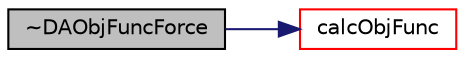 digraph "~DAObjFuncForce"
{
  bgcolor="transparent";
  edge [fontname="Helvetica",fontsize="10",labelfontname="Helvetica",labelfontsize="10"];
  node [fontname="Helvetica",fontsize="10",shape=record];
  rankdir="LR";
  Node12 [label="~DAObjFuncForce",height=0.2,width=0.4,color="black", fillcolor="grey75", style="filled", fontcolor="black"];
  Node12 -> Node13 [color="midnightblue",fontsize="10",style="solid",fontname="Helvetica"];
  Node13 [label="calcObjFunc",height=0.2,width=0.4,color="red",URL="$classFoam_1_1DAObjFuncForce.html#aff7d67902025442333a1a88cce51695e",tooltip="calculate the value of objective function "];
}
